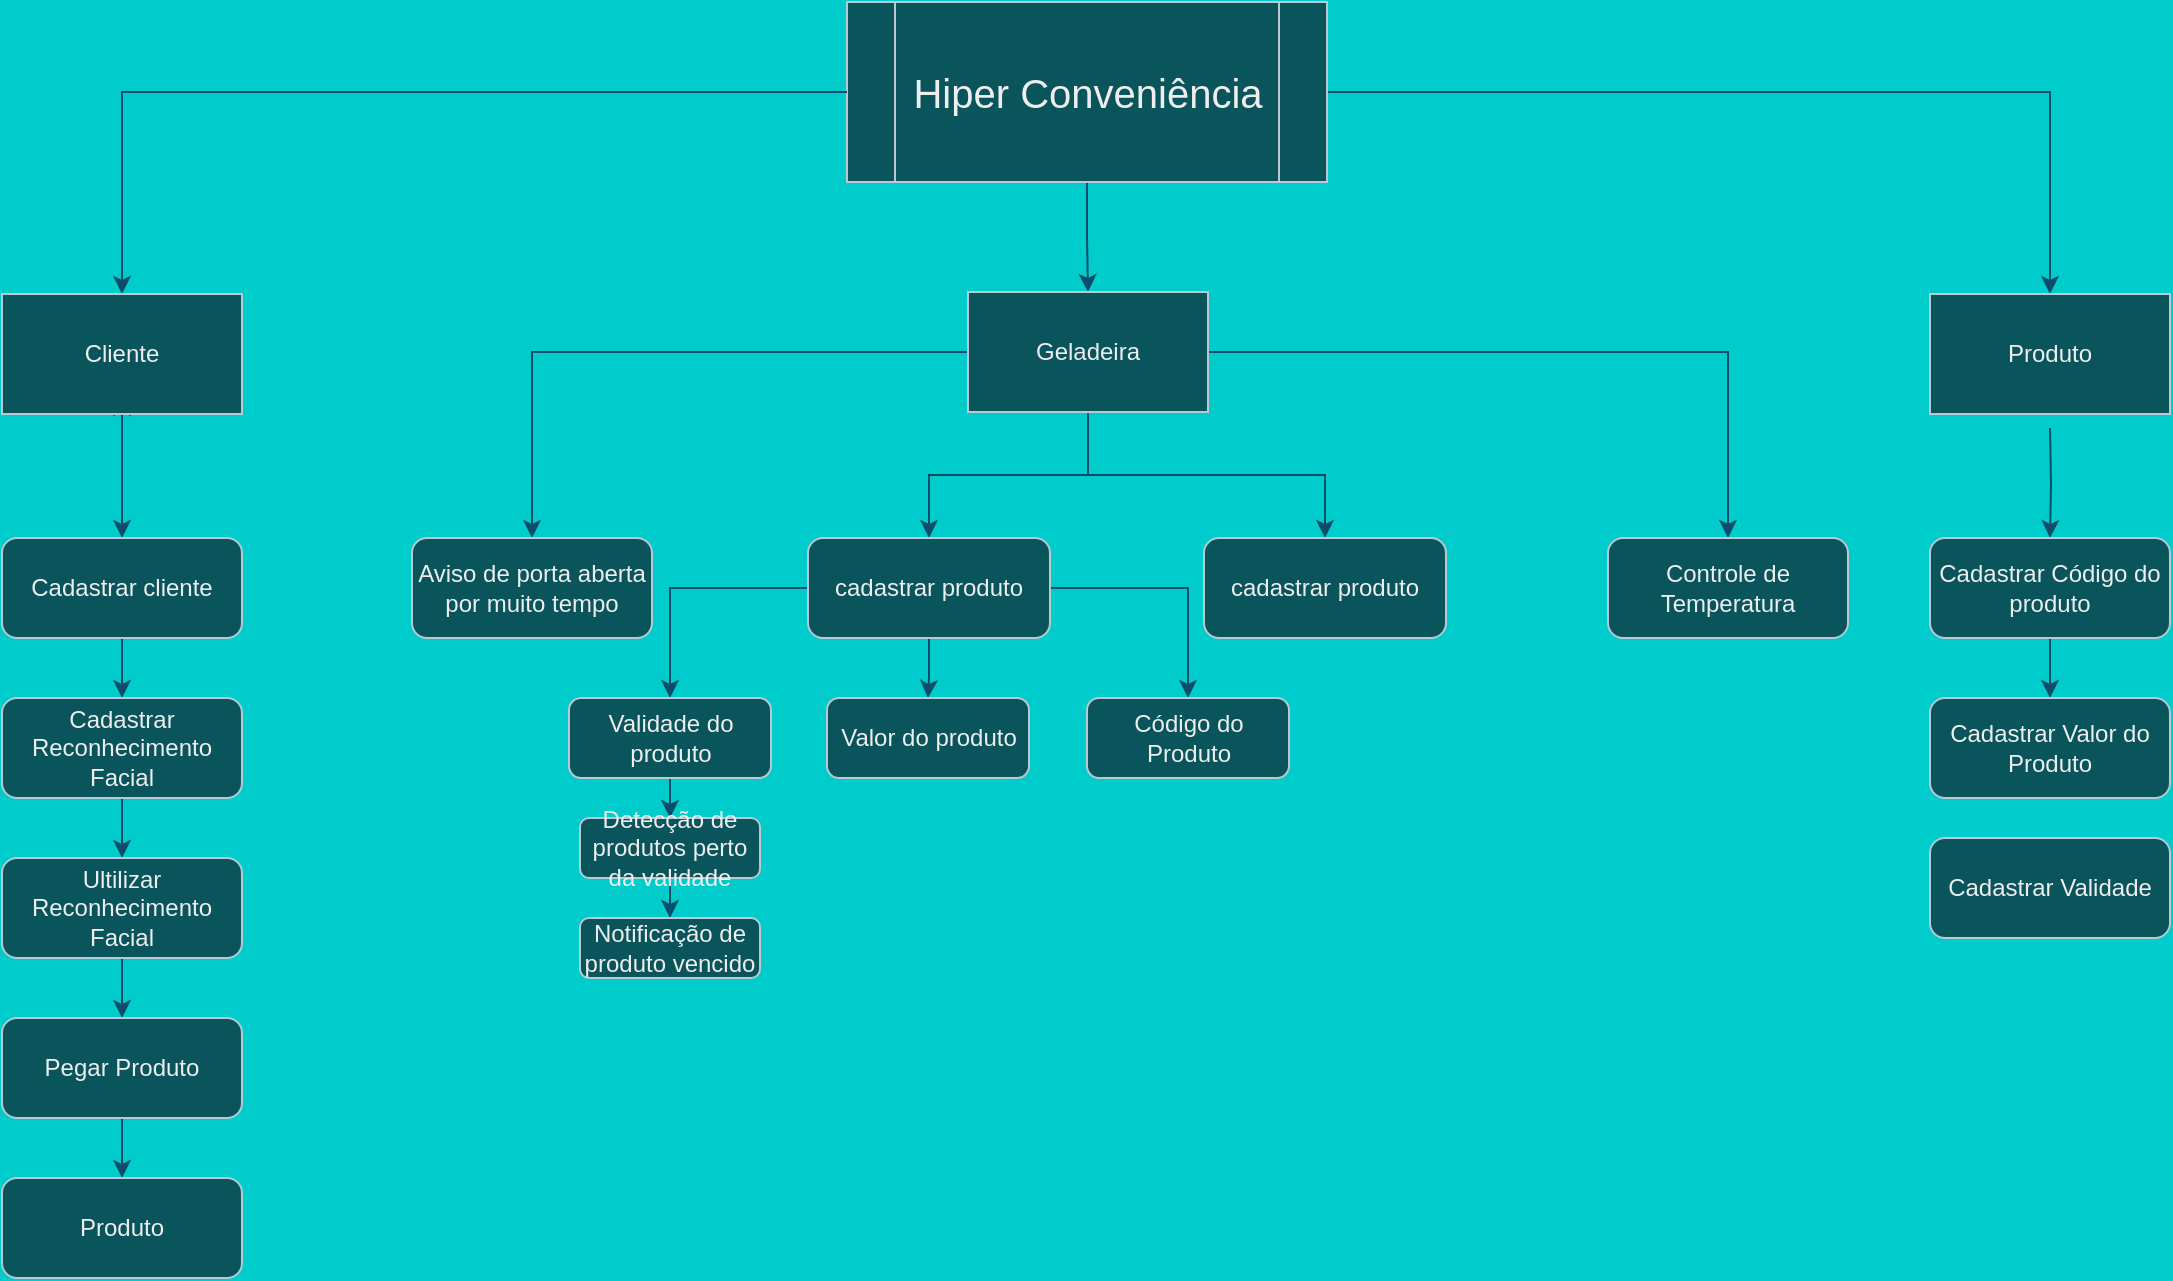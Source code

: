 <mxfile version="22.0.8" type="github">
  <diagram id="C5RBs43oDa-KdzZeNtuy" name="Page-1">
    <mxGraphModel dx="4863" dy="2168" grid="1" gridSize="10" guides="1" tooltips="1" connect="1" arrows="1" fold="1" page="1" pageScale="1" pageWidth="827" pageHeight="1169" background="#00CCCC" math="0" shadow="0">
      <root>
        <mxCell id="WIyWlLk6GJQsqaUBKTNV-0" />
        <mxCell id="WIyWlLk6GJQsqaUBKTNV-1" parent="WIyWlLk6GJQsqaUBKTNV-0" />
        <mxCell id="NE7Iwfi9mVffFiecWesQ-9" style="edgeStyle=orthogonalEdgeStyle;rounded=0;orthogonalLoop=1;jettySize=auto;html=1;labelBackgroundColor=none;strokeColor=#0B4D6A;fontColor=default;" edge="1" parent="WIyWlLk6GJQsqaUBKTNV-1" source="NE7Iwfi9mVffFiecWesQ-1">
          <mxGeometry relative="1" as="geometry">
            <mxPoint x="-63" y="210" as="targetPoint" />
          </mxGeometry>
        </mxCell>
        <mxCell id="NE7Iwfi9mVffFiecWesQ-32" style="edgeStyle=orthogonalEdgeStyle;rounded=0;orthogonalLoop=1;jettySize=auto;html=1;entryX=0.5;entryY=0;entryDx=0;entryDy=0;strokeColor=#0B4D6A;" edge="1" parent="WIyWlLk6GJQsqaUBKTNV-1" source="NE7Iwfi9mVffFiecWesQ-0" target="NE7Iwfi9mVffFiecWesQ-5">
          <mxGeometry relative="1" as="geometry" />
        </mxCell>
        <mxCell id="NE7Iwfi9mVffFiecWesQ-34" style="edgeStyle=orthogonalEdgeStyle;rounded=0;orthogonalLoop=1;jettySize=auto;html=1;entryX=0.5;entryY=0;entryDx=0;entryDy=0;strokeColor=#0B4D6A;" edge="1" parent="WIyWlLk6GJQsqaUBKTNV-1" source="NE7Iwfi9mVffFiecWesQ-0" target="NE7Iwfi9mVffFiecWesQ-6">
          <mxGeometry relative="1" as="geometry" />
        </mxCell>
        <mxCell id="NE7Iwfi9mVffFiecWesQ-0" value="&lt;font style=&quot;font-size: 20px;&quot;&gt;Hiper Conveniência&lt;/font&gt;&lt;span style=&quot;font-weight: 700;&quot; class=&quot;OYPEnA text-decoration-none text-strikethrough-none white-space-prewrap&quot;&gt;&lt;/span&gt;" style="shape=process;whiteSpace=wrap;html=1;backgroundOutline=1;labelBackgroundColor=none;fillColor=#09555B;strokeColor=#BAC8D3;fontColor=#EEEEEE;direction=west;" vertex="1" parent="WIyWlLk6GJQsqaUBKTNV-1">
          <mxGeometry x="299.5" y="12" width="240" height="90" as="geometry" />
        </mxCell>
        <mxCell id="NE7Iwfi9mVffFiecWesQ-18" style="edgeStyle=orthogonalEdgeStyle;rounded=0;orthogonalLoop=1;jettySize=auto;html=1;exitX=0.5;exitY=1;exitDx=0;exitDy=0;entryX=0.5;entryY=0;entryDx=0;entryDy=0;labelBackgroundColor=none;strokeColor=#0B4D6A;fontColor=default;" edge="1" parent="WIyWlLk6GJQsqaUBKTNV-1" source="NE7Iwfi9mVffFiecWesQ-1" target="NE7Iwfi9mVffFiecWesQ-12">
          <mxGeometry relative="1" as="geometry" />
        </mxCell>
        <mxCell id="NE7Iwfi9mVffFiecWesQ-27" style="edgeStyle=orthogonalEdgeStyle;rounded=0;orthogonalLoop=1;jettySize=auto;html=1;entryX=0.5;entryY=0;entryDx=0;entryDy=0;strokeColor=#0B4D6A;fontColor=default;labelBackgroundColor=none;" edge="1" parent="WIyWlLk6GJQsqaUBKTNV-1" source="NE7Iwfi9mVffFiecWesQ-5" target="NE7Iwfi9mVffFiecWesQ-24">
          <mxGeometry relative="1" as="geometry" />
        </mxCell>
        <mxCell id="NE7Iwfi9mVffFiecWesQ-28" style="edgeStyle=orthogonalEdgeStyle;rounded=0;orthogonalLoop=1;jettySize=auto;html=1;entryX=0.5;entryY=0;entryDx=0;entryDy=0;strokeColor=#0B4D6A;fontColor=default;labelBackgroundColor=none;" edge="1" parent="WIyWlLk6GJQsqaUBKTNV-1" source="NE7Iwfi9mVffFiecWesQ-5" target="NE7Iwfi9mVffFiecWesQ-26">
          <mxGeometry relative="1" as="geometry" />
        </mxCell>
        <mxCell id="NE7Iwfi9mVffFiecWesQ-33" style="edgeStyle=orthogonalEdgeStyle;rounded=0;orthogonalLoop=1;jettySize=auto;html=1;entryX=0.5;entryY=0;entryDx=0;entryDy=0;strokeColor=#0B4D6A;" edge="1" parent="WIyWlLk6GJQsqaUBKTNV-1" source="NE7Iwfi9mVffFiecWesQ-5" target="NE7Iwfi9mVffFiecWesQ-25">
          <mxGeometry relative="1" as="geometry" />
        </mxCell>
        <mxCell id="NE7Iwfi9mVffFiecWesQ-36" style="edgeStyle=orthogonalEdgeStyle;rounded=0;orthogonalLoop=1;jettySize=auto;html=1;entryX=0.5;entryY=0;entryDx=0;entryDy=0;strokeColor=#0B4D6A;" edge="1" parent="WIyWlLk6GJQsqaUBKTNV-1" source="NE7Iwfi9mVffFiecWesQ-5" target="NE7Iwfi9mVffFiecWesQ-35">
          <mxGeometry relative="1" as="geometry" />
        </mxCell>
        <mxCell id="NE7Iwfi9mVffFiecWesQ-5" value="Geladeira" style="rounded=0;whiteSpace=wrap;html=1;labelBackgroundColor=none;fillColor=#09555B;strokeColor=#BAC8D3;fontColor=#EEEEEE;" vertex="1" parent="WIyWlLk6GJQsqaUBKTNV-1">
          <mxGeometry x="360" y="157" width="120" height="60" as="geometry" />
        </mxCell>
        <mxCell id="NE7Iwfi9mVffFiecWesQ-6" value="Produto" style="rounded=0;whiteSpace=wrap;html=1;labelBackgroundColor=none;fillColor=#09555B;strokeColor=#BAC8D3;fontColor=#EEEEEE;" vertex="1" parent="WIyWlLk6GJQsqaUBKTNV-1">
          <mxGeometry x="841" y="158" width="120" height="60" as="geometry" />
        </mxCell>
        <mxCell id="NE7Iwfi9mVffFiecWesQ-19" style="edgeStyle=orthogonalEdgeStyle;rounded=0;orthogonalLoop=1;jettySize=auto;html=1;exitX=0.5;exitY=1;exitDx=0;exitDy=0;entryX=0.5;entryY=0;entryDx=0;entryDy=0;labelBackgroundColor=none;strokeColor=#0B4D6A;fontColor=default;" edge="1" parent="WIyWlLk6GJQsqaUBKTNV-1" source="NE7Iwfi9mVffFiecWesQ-12" target="NE7Iwfi9mVffFiecWesQ-13">
          <mxGeometry relative="1" as="geometry" />
        </mxCell>
        <mxCell id="NE7Iwfi9mVffFiecWesQ-12" value="Cadastrar cliente&lt;span style=&quot;color: rgb(255, 255, 255); font-weight: 700;&quot; class=&quot;OYPEnA text-decoration-none text-strikethrough-none white-space-prewrap&quot;&gt;&lt;/span&gt;" style="rounded=1;whiteSpace=wrap;html=1;labelBackgroundColor=none;fillColor=#09555B;strokeColor=#BAC8D3;fontColor=#EEEEEE;" vertex="1" parent="WIyWlLk6GJQsqaUBKTNV-1">
          <mxGeometry x="-123" y="280" width="120" height="50" as="geometry" />
        </mxCell>
        <mxCell id="NE7Iwfi9mVffFiecWesQ-20" style="edgeStyle=orthogonalEdgeStyle;rounded=0;orthogonalLoop=1;jettySize=auto;html=1;exitX=0.5;exitY=1;exitDx=0;exitDy=0;labelBackgroundColor=none;strokeColor=#0B4D6A;fontColor=default;" edge="1" parent="WIyWlLk6GJQsqaUBKTNV-1" source="NE7Iwfi9mVffFiecWesQ-13" target="NE7Iwfi9mVffFiecWesQ-14">
          <mxGeometry relative="1" as="geometry" />
        </mxCell>
        <mxCell id="NE7Iwfi9mVffFiecWesQ-13" value="Cadastrar Reconhecimento Facial" style="rounded=1;whiteSpace=wrap;html=1;labelBackgroundColor=none;fillColor=#09555B;strokeColor=#BAC8D3;fontColor=#EEEEEE;" vertex="1" parent="WIyWlLk6GJQsqaUBKTNV-1">
          <mxGeometry x="-123" y="360" width="120" height="50" as="geometry" />
        </mxCell>
        <mxCell id="NE7Iwfi9mVffFiecWesQ-21" style="edgeStyle=orthogonalEdgeStyle;rounded=0;orthogonalLoop=1;jettySize=auto;html=1;exitX=0.5;exitY=1;exitDx=0;exitDy=0;entryX=0.5;entryY=0;entryDx=0;entryDy=0;labelBackgroundColor=none;strokeColor=#0B4D6A;fontColor=default;" edge="1" parent="WIyWlLk6GJQsqaUBKTNV-1" source="NE7Iwfi9mVffFiecWesQ-14" target="NE7Iwfi9mVffFiecWesQ-15">
          <mxGeometry relative="1" as="geometry" />
        </mxCell>
        <mxCell id="NE7Iwfi9mVffFiecWesQ-14" value="Ultilizar Reconhecimento Facial" style="rounded=1;whiteSpace=wrap;html=1;labelBackgroundColor=none;fillColor=#09555B;strokeColor=#BAC8D3;fontColor=#EEEEEE;" vertex="1" parent="WIyWlLk6GJQsqaUBKTNV-1">
          <mxGeometry x="-123" y="440" width="120" height="50" as="geometry" />
        </mxCell>
        <mxCell id="NE7Iwfi9mVffFiecWesQ-22" style="edgeStyle=orthogonalEdgeStyle;rounded=0;orthogonalLoop=1;jettySize=auto;html=1;exitX=0.5;exitY=1;exitDx=0;exitDy=0;entryX=0.5;entryY=0;entryDx=0;entryDy=0;labelBackgroundColor=none;strokeColor=#0B4D6A;fontColor=default;" edge="1" parent="WIyWlLk6GJQsqaUBKTNV-1" source="NE7Iwfi9mVffFiecWesQ-15" target="NE7Iwfi9mVffFiecWesQ-16">
          <mxGeometry relative="1" as="geometry" />
        </mxCell>
        <mxCell id="NE7Iwfi9mVffFiecWesQ-15" value="Pegar Produto" style="rounded=1;whiteSpace=wrap;html=1;labelBackgroundColor=none;fillColor=#09555B;strokeColor=#BAC8D3;fontColor=#EEEEEE;" vertex="1" parent="WIyWlLk6GJQsqaUBKTNV-1">
          <mxGeometry x="-123" y="520" width="120" height="50" as="geometry" />
        </mxCell>
        <mxCell id="NE7Iwfi9mVffFiecWesQ-16" value="Produto" style="rounded=1;whiteSpace=wrap;html=1;labelBackgroundColor=none;fillColor=#09555B;strokeColor=#BAC8D3;fontColor=#EEEEEE;" vertex="1" parent="WIyWlLk6GJQsqaUBKTNV-1">
          <mxGeometry x="-123" y="600" width="120" height="50" as="geometry" />
        </mxCell>
        <mxCell id="NE7Iwfi9mVffFiecWesQ-24" value="Aviso de porta aberta por muito tempo" style="rounded=1;whiteSpace=wrap;html=1;labelBackgroundColor=none;fillColor=#09555B;strokeColor=#BAC8D3;fontColor=#EEEEEE;" vertex="1" parent="WIyWlLk6GJQsqaUBKTNV-1">
          <mxGeometry x="82" y="280" width="120" height="50" as="geometry" />
        </mxCell>
        <mxCell id="NE7Iwfi9mVffFiecWesQ-25" value="Controle de Temperatura" style="rounded=1;whiteSpace=wrap;html=1;labelBackgroundColor=none;fillColor=#09555B;strokeColor=#BAC8D3;fontColor=#EEEEEE;" vertex="1" parent="WIyWlLk6GJQsqaUBKTNV-1">
          <mxGeometry x="680" y="280" width="120" height="50" as="geometry" />
        </mxCell>
        <mxCell id="NE7Iwfi9mVffFiecWesQ-43" style="edgeStyle=orthogonalEdgeStyle;rounded=0;orthogonalLoop=1;jettySize=auto;html=1;strokeColor=#0B4D6A;" edge="1" parent="WIyWlLk6GJQsqaUBKTNV-1" source="NE7Iwfi9mVffFiecWesQ-26" target="NE7Iwfi9mVffFiecWesQ-37">
          <mxGeometry relative="1" as="geometry" />
        </mxCell>
        <mxCell id="NE7Iwfi9mVffFiecWesQ-45" style="edgeStyle=orthogonalEdgeStyle;rounded=0;orthogonalLoop=1;jettySize=auto;html=1;entryX=0.5;entryY=0;entryDx=0;entryDy=0;strokeColor=#0B4D6A;" edge="1" parent="WIyWlLk6GJQsqaUBKTNV-1" source="NE7Iwfi9mVffFiecWesQ-26" target="NE7Iwfi9mVffFiecWesQ-39">
          <mxGeometry relative="1" as="geometry" />
        </mxCell>
        <mxCell id="NE7Iwfi9mVffFiecWesQ-49" style="edgeStyle=orthogonalEdgeStyle;rounded=0;orthogonalLoop=1;jettySize=auto;html=1;entryX=0.5;entryY=0;entryDx=0;entryDy=0;strokeColor=#0B4D6A;" edge="1" parent="WIyWlLk6GJQsqaUBKTNV-1" source="NE7Iwfi9mVffFiecWesQ-26" target="NE7Iwfi9mVffFiecWesQ-38">
          <mxGeometry relative="1" as="geometry" />
        </mxCell>
        <mxCell id="NE7Iwfi9mVffFiecWesQ-26" value="cadastrar produto" style="rounded=1;whiteSpace=wrap;html=1;labelBackgroundColor=none;fillColor=#09555B;strokeColor=#BAC8D3;fontColor=#EEEEEE;" vertex="1" parent="WIyWlLk6GJQsqaUBKTNV-1">
          <mxGeometry x="280" y="280" width="121" height="50" as="geometry" />
        </mxCell>
        <mxCell id="NE7Iwfi9mVffFiecWesQ-31" value="" style="edgeStyle=orthogonalEdgeStyle;rounded=0;orthogonalLoop=1;jettySize=auto;html=1;labelBackgroundColor=none;strokeColor=#0B4D6A;fontColor=default;" edge="1" parent="WIyWlLk6GJQsqaUBKTNV-1" source="NE7Iwfi9mVffFiecWesQ-0" target="NE7Iwfi9mVffFiecWesQ-1">
          <mxGeometry relative="1" as="geometry">
            <mxPoint x="100" y="210" as="targetPoint" />
            <mxPoint x="300" y="57" as="sourcePoint" />
          </mxGeometry>
        </mxCell>
        <mxCell id="NE7Iwfi9mVffFiecWesQ-1" value="Cliente" style="rounded=0;whiteSpace=wrap;html=1;labelBackgroundColor=none;fillColor=#09555B;strokeColor=#BAC8D3;fontColor=#EEEEEE;" vertex="1" parent="WIyWlLk6GJQsqaUBKTNV-1">
          <mxGeometry x="-123" y="158" width="120" height="60" as="geometry" />
        </mxCell>
        <mxCell id="NE7Iwfi9mVffFiecWesQ-35" value="cadastrar produto" style="rounded=1;whiteSpace=wrap;html=1;labelBackgroundColor=none;fillColor=#09555B;strokeColor=#BAC8D3;fontColor=#EEEEEE;" vertex="1" parent="WIyWlLk6GJQsqaUBKTNV-1">
          <mxGeometry x="478" y="280" width="121" height="50" as="geometry" />
        </mxCell>
        <mxCell id="NE7Iwfi9mVffFiecWesQ-37" value="Valor do produto" style="rounded=1;whiteSpace=wrap;html=1;labelBackgroundColor=none;fillColor=#09555B;strokeColor=#BAC8D3;fontColor=#EEEEEE;" vertex="1" parent="WIyWlLk6GJQsqaUBKTNV-1">
          <mxGeometry x="289.5" y="360" width="101" height="40" as="geometry" />
        </mxCell>
        <mxCell id="NE7Iwfi9mVffFiecWesQ-46" style="edgeStyle=orthogonalEdgeStyle;rounded=0;orthogonalLoop=1;jettySize=auto;html=1;strokeColor=#0B4D6A;" edge="1" parent="WIyWlLk6GJQsqaUBKTNV-1" source="NE7Iwfi9mVffFiecWesQ-38" target="NE7Iwfi9mVffFiecWesQ-40">
          <mxGeometry relative="1" as="geometry" />
        </mxCell>
        <mxCell id="NE7Iwfi9mVffFiecWesQ-38" value="Validade do produto" style="rounded=1;whiteSpace=wrap;html=1;labelBackgroundColor=none;fillColor=#09555B;strokeColor=#BAC8D3;fontColor=#EEEEEE;" vertex="1" parent="WIyWlLk6GJQsqaUBKTNV-1">
          <mxGeometry x="160.5" y="360" width="101" height="40" as="geometry" />
        </mxCell>
        <mxCell id="NE7Iwfi9mVffFiecWesQ-39" value="Código do Produto" style="rounded=1;whiteSpace=wrap;html=1;labelBackgroundColor=none;fillColor=#09555B;strokeColor=#BAC8D3;fontColor=#EEEEEE;" vertex="1" parent="WIyWlLk6GJQsqaUBKTNV-1">
          <mxGeometry x="419.5" y="360" width="101" height="40" as="geometry" />
        </mxCell>
        <mxCell id="NE7Iwfi9mVffFiecWesQ-47" style="edgeStyle=orthogonalEdgeStyle;rounded=0;orthogonalLoop=1;jettySize=auto;html=1;strokeColor=#0B4D6A;" edge="1" parent="WIyWlLk6GJQsqaUBKTNV-1" source="NE7Iwfi9mVffFiecWesQ-40" target="NE7Iwfi9mVffFiecWesQ-42">
          <mxGeometry relative="1" as="geometry" />
        </mxCell>
        <mxCell id="NE7Iwfi9mVffFiecWesQ-40" value="Detecção de produtos perto da validade" style="rounded=1;whiteSpace=wrap;html=1;labelBackgroundColor=none;fillColor=#09555B;strokeColor=#BAC8D3;fontColor=#EEEEEE;" vertex="1" parent="WIyWlLk6GJQsqaUBKTNV-1">
          <mxGeometry x="166" y="420" width="90" height="30" as="geometry" />
        </mxCell>
        <mxCell id="NE7Iwfi9mVffFiecWesQ-42" value="Notificação de produto vencido" style="rounded=1;whiteSpace=wrap;html=1;labelBackgroundColor=none;fillColor=#09555B;strokeColor=#BAC8D3;fontColor=#EEEEEE;" vertex="1" parent="WIyWlLk6GJQsqaUBKTNV-1">
          <mxGeometry x="166" y="470" width="90" height="30" as="geometry" />
        </mxCell>
        <mxCell id="NE7Iwfi9mVffFiecWesQ-53" style="edgeStyle=orthogonalEdgeStyle;rounded=0;orthogonalLoop=1;jettySize=auto;html=1;exitX=0.5;exitY=1;exitDx=0;exitDy=0;entryX=0.5;entryY=0;entryDx=0;entryDy=0;labelBackgroundColor=none;strokeColor=#0B4D6A;fontColor=default;" edge="1" parent="WIyWlLk6GJQsqaUBKTNV-1" target="NE7Iwfi9mVffFiecWesQ-55">
          <mxGeometry relative="1" as="geometry">
            <mxPoint x="901" y="225" as="sourcePoint" />
          </mxGeometry>
        </mxCell>
        <mxCell id="NE7Iwfi9mVffFiecWesQ-54" style="edgeStyle=orthogonalEdgeStyle;rounded=0;orthogonalLoop=1;jettySize=auto;html=1;exitX=0.5;exitY=1;exitDx=0;exitDy=0;entryX=0.5;entryY=0;entryDx=0;entryDy=0;labelBackgroundColor=none;strokeColor=#0B4D6A;fontColor=default;" edge="1" parent="WIyWlLk6GJQsqaUBKTNV-1" source="NE7Iwfi9mVffFiecWesQ-55" target="NE7Iwfi9mVffFiecWesQ-56">
          <mxGeometry relative="1" as="geometry" />
        </mxCell>
        <mxCell id="NE7Iwfi9mVffFiecWesQ-55" value="Cadastrar Código do produto" style="rounded=1;whiteSpace=wrap;html=1;labelBackgroundColor=none;fillColor=#09555B;strokeColor=#BAC8D3;fontColor=#EEEEEE;" vertex="1" parent="WIyWlLk6GJQsqaUBKTNV-1">
          <mxGeometry x="841" y="280" width="120" height="50" as="geometry" />
        </mxCell>
        <mxCell id="NE7Iwfi9mVffFiecWesQ-56" value="Cadastrar Valor do Produto" style="rounded=1;whiteSpace=wrap;html=1;labelBackgroundColor=none;fillColor=#09555B;strokeColor=#BAC8D3;fontColor=#EEEEEE;" vertex="1" parent="WIyWlLk6GJQsqaUBKTNV-1">
          <mxGeometry x="841" y="360" width="120" height="50" as="geometry" />
        </mxCell>
        <mxCell id="NE7Iwfi9mVffFiecWesQ-61" value="Cadastrar Validade" style="rounded=1;whiteSpace=wrap;html=1;labelBackgroundColor=none;fillColor=#09555B;strokeColor=#BAC8D3;fontColor=#EEEEEE;" vertex="1" parent="WIyWlLk6GJQsqaUBKTNV-1">
          <mxGeometry x="841" y="430" width="120" height="50" as="geometry" />
        </mxCell>
      </root>
    </mxGraphModel>
  </diagram>
</mxfile>
